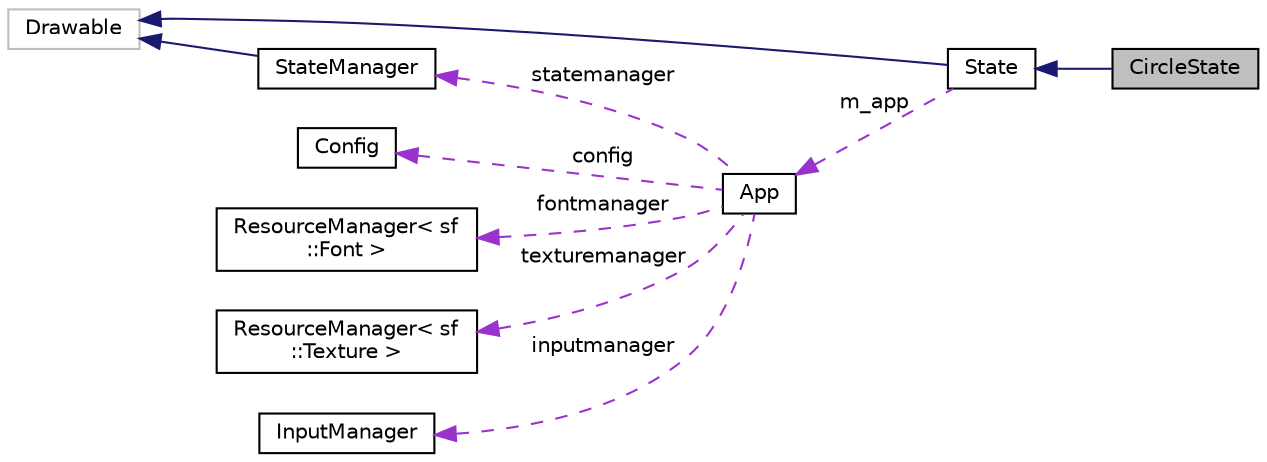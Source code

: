 digraph "CircleState"
{
  edge [fontname="Helvetica",fontsize="10",labelfontname="Helvetica",labelfontsize="10"];
  node [fontname="Helvetica",fontsize="10",shape=record];
  rankdir="LR";
  Node1 [label="CircleState",height=0.2,width=0.4,color="black", fillcolor="grey75", style="filled" fontcolor="black"];
  Node2 -> Node1 [dir="back",color="midnightblue",fontsize="10",style="solid",fontname="Helvetica"];
  Node2 [label="State",height=0.2,width=0.4,color="black", fillcolor="white", style="filled",URL="$class_state.html"];
  Node3 -> Node2 [dir="back",color="midnightblue",fontsize="10",style="solid",fontname="Helvetica"];
  Node3 [label="Drawable",height=0.2,width=0.4,color="grey75", fillcolor="white", style="filled"];
  Node4 -> Node2 [dir="back",color="darkorchid3",fontsize="10",style="dashed",label=" m_app" ,fontname="Helvetica"];
  Node4 [label="App",height=0.2,width=0.4,color="black", fillcolor="white", style="filled",URL="$class_app.html"];
  Node5 -> Node4 [dir="back",color="darkorchid3",fontsize="10",style="dashed",label=" config" ,fontname="Helvetica"];
  Node5 [label="Config",height=0.2,width=0.4,color="black", fillcolor="white", style="filled",URL="$class_config.html"];
  Node6 -> Node4 [dir="back",color="darkorchid3",fontsize="10",style="dashed",label=" fontmanager" ,fontname="Helvetica"];
  Node6 [label="ResourceManager\< sf\l::Font \>",height=0.2,width=0.4,color="black", fillcolor="white", style="filled",URL="$class_resource_manager.html"];
  Node7 -> Node4 [dir="back",color="darkorchid3",fontsize="10",style="dashed",label=" statemanager" ,fontname="Helvetica"];
  Node7 [label="StateManager",height=0.2,width=0.4,color="black", fillcolor="white", style="filled",URL="$class_state_manager.html"];
  Node3 -> Node7 [dir="back",color="midnightblue",fontsize="10",style="solid",fontname="Helvetica"];
  Node8 -> Node4 [dir="back",color="darkorchid3",fontsize="10",style="dashed",label=" texturemanager" ,fontname="Helvetica"];
  Node8 [label="ResourceManager\< sf\l::Texture \>",height=0.2,width=0.4,color="black", fillcolor="white", style="filled",URL="$class_resource_manager.html"];
  Node9 -> Node4 [dir="back",color="darkorchid3",fontsize="10",style="dashed",label=" inputmanager" ,fontname="Helvetica"];
  Node9 [label="InputManager",height=0.2,width=0.4,color="black", fillcolor="white", style="filled",URL="$class_input_manager.html"];
}
